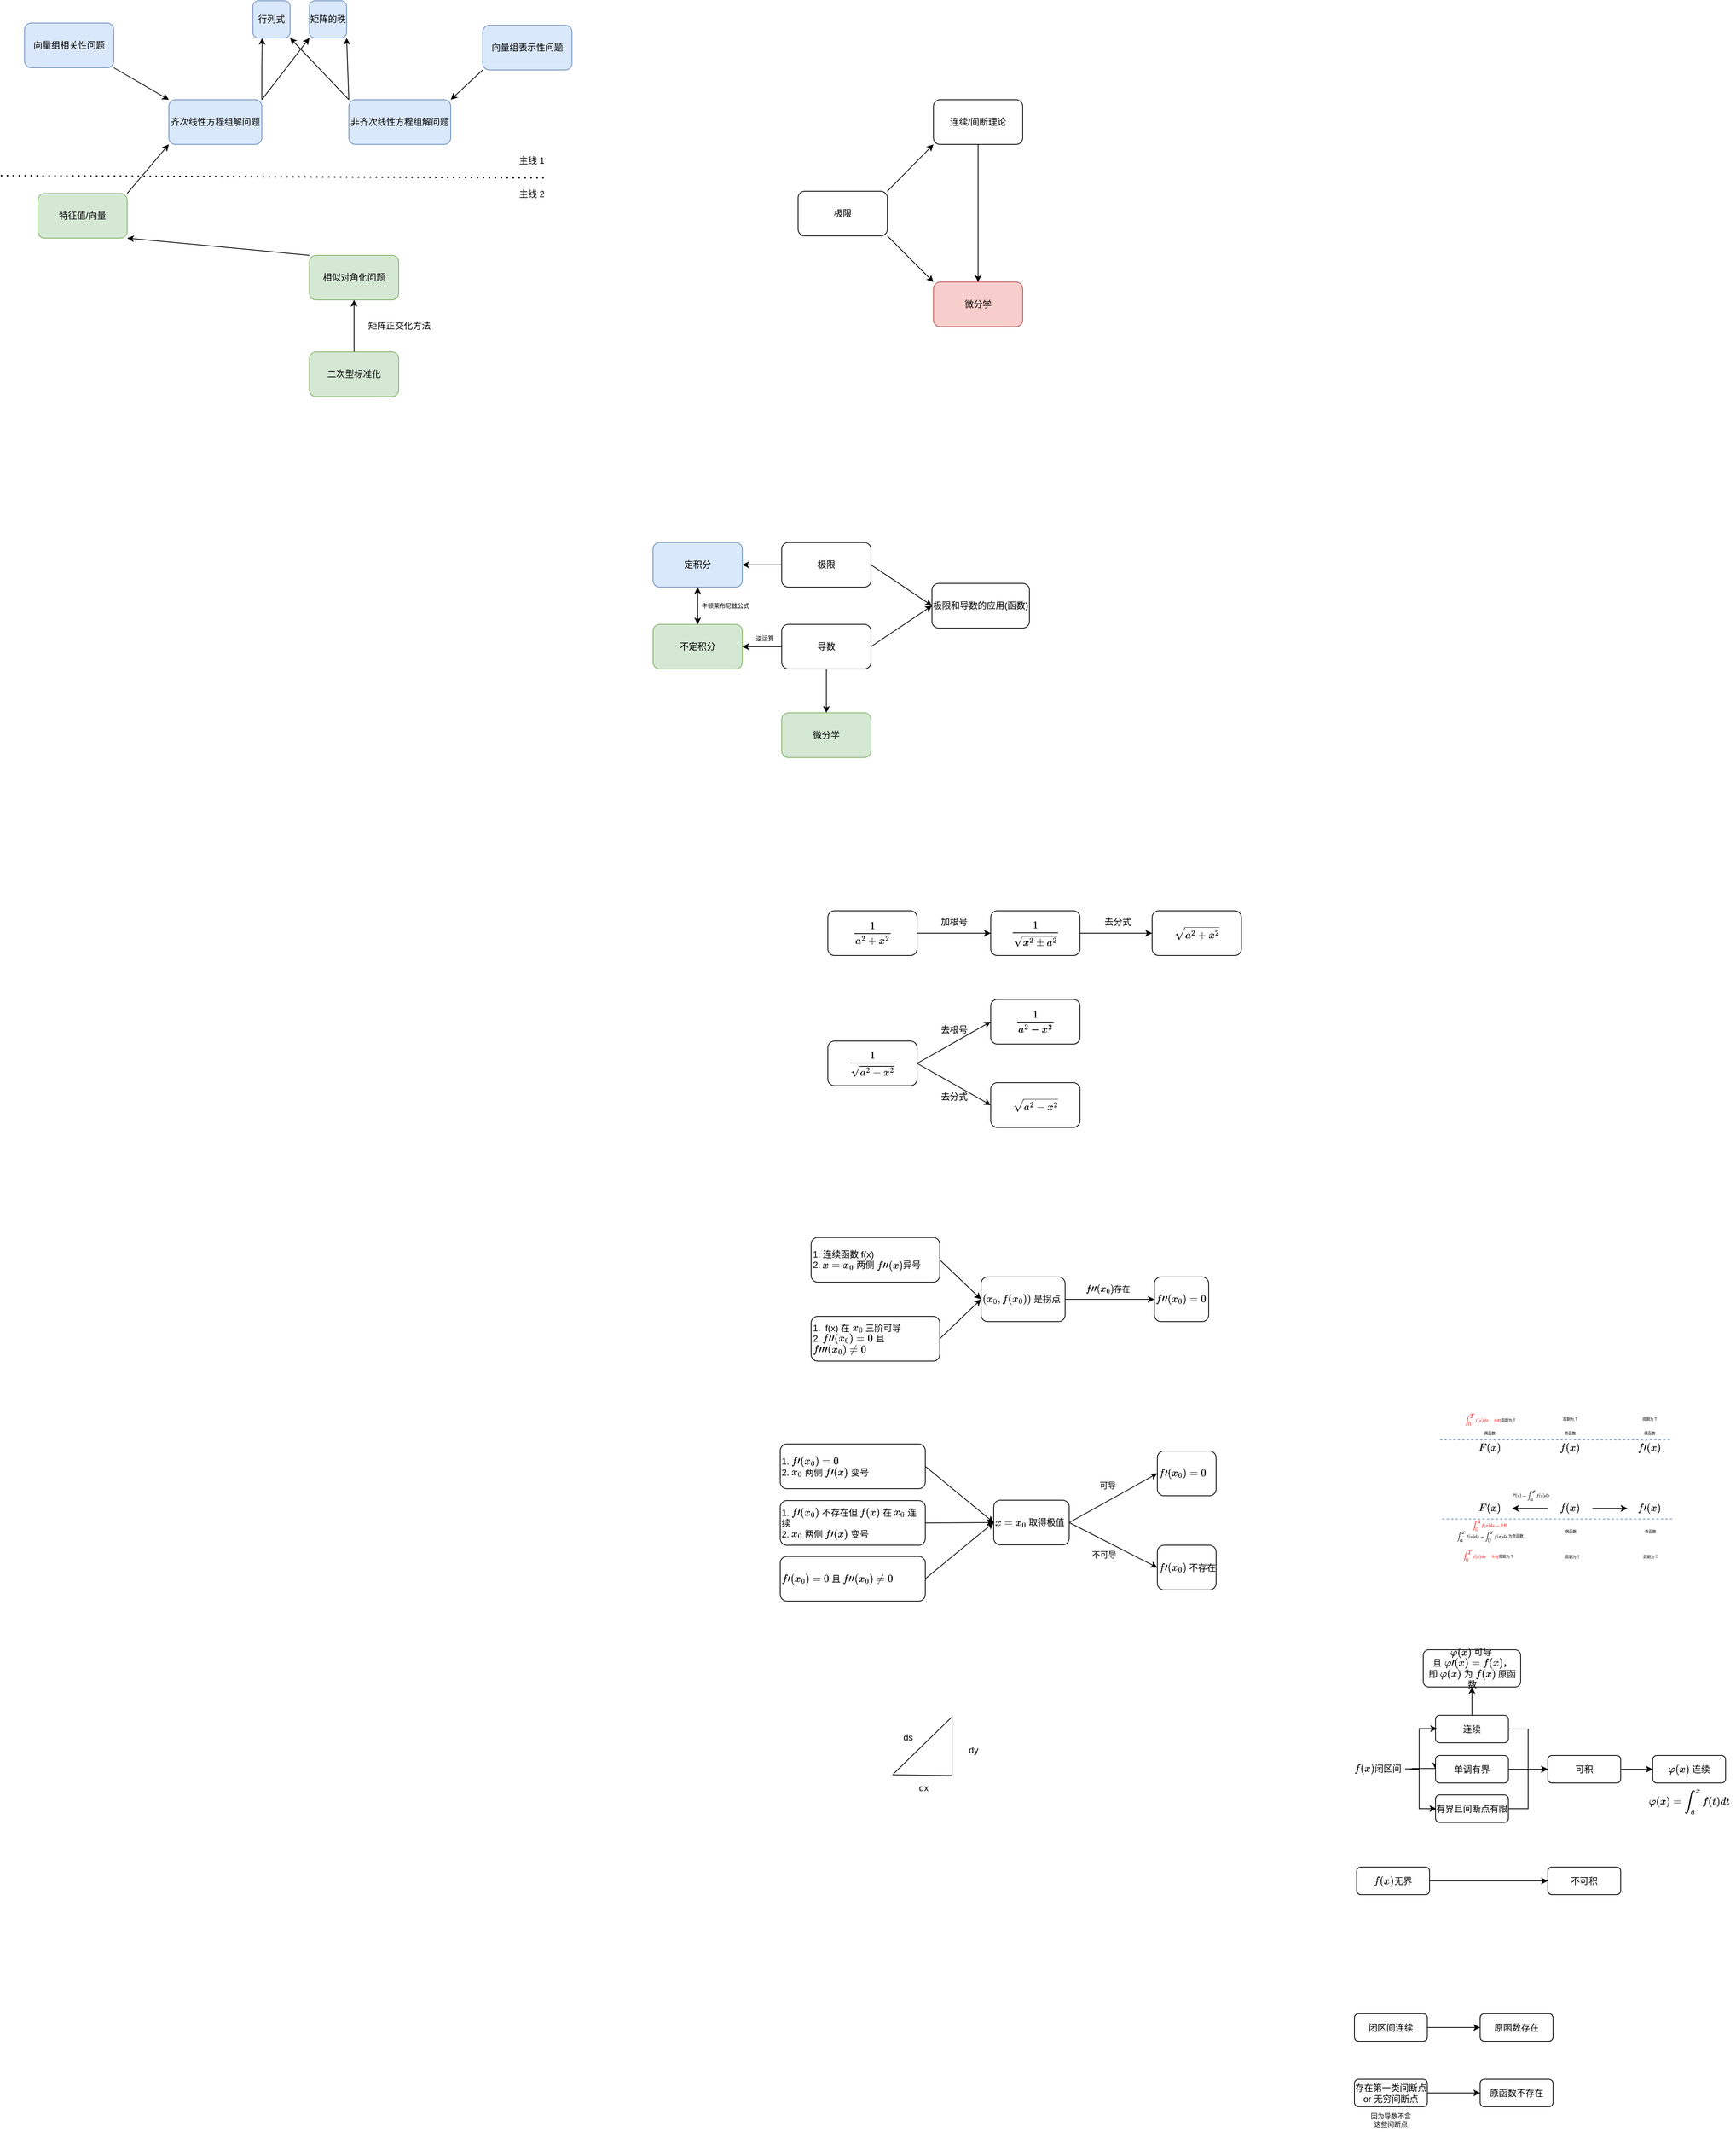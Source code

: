 <mxfile version="24.7.12">
  <diagram name="第 1 页" id="CHzktJIyDTGoVnoxUjND">
    <mxGraphModel dx="742" dy="900" grid="0" gridSize="10" guides="1" tooltips="1" connect="1" arrows="1" fold="1" page="0" pageScale="1" pageWidth="827" pageHeight="1169" math="1" shadow="0">
      <root>
        <mxCell id="0" />
        <mxCell id="1" parent="0" />
        <mxCell id="wkB41oXYIjNeS8UKcueU-6" style="edgeStyle=orthogonalEdgeStyle;rounded=0;orthogonalLoop=1;jettySize=auto;html=1;exitX=1;exitY=0;exitDx=0;exitDy=0;entryX=0.25;entryY=1;entryDx=0;entryDy=0;" parent="1" source="Dt9UJWmZm42FvVJHh4BI-1" target="wkB41oXYIjNeS8UKcueU-4" edge="1">
          <mxGeometry relative="1" as="geometry" />
        </mxCell>
        <mxCell id="wkB41oXYIjNeS8UKcueU-7" style="rounded=0;orthogonalLoop=1;jettySize=auto;html=1;exitX=1;exitY=0;exitDx=0;exitDy=0;entryX=0;entryY=1;entryDx=0;entryDy=0;" parent="1" source="Dt9UJWmZm42FvVJHh4BI-1" target="wkB41oXYIjNeS8UKcueU-5" edge="1">
          <mxGeometry relative="1" as="geometry">
            <mxPoint x="420" y="50" as="targetPoint" />
          </mxGeometry>
        </mxCell>
        <mxCell id="Dt9UJWmZm42FvVJHh4BI-1" value="齐次线性方程组解问题" style="rounded=1;whiteSpace=wrap;html=1;fillColor=#dae8fc;strokeColor=#6c8ebf;" parent="1" vertex="1">
          <mxGeometry x="255" y="104" width="125" height="60" as="geometry" />
        </mxCell>
        <mxCell id="Dt9UJWmZm42FvVJHh4BI-2" value="" style="endArrow=none;dashed=1;html=1;dashPattern=1 3;strokeWidth=2;rounded=0;" parent="1" edge="1">
          <mxGeometry width="50" height="50" relative="1" as="geometry">
            <mxPoint x="29" y="206" as="sourcePoint" />
            <mxPoint x="762" y="209" as="targetPoint" />
          </mxGeometry>
        </mxCell>
        <mxCell id="Dt9UJWmZm42FvVJHh4BI-3" value="主线 1" style="text;html=1;align=center;verticalAlign=middle;whiteSpace=wrap;rounded=0;" parent="1" vertex="1">
          <mxGeometry x="713" y="171" width="60" height="30" as="geometry" />
        </mxCell>
        <mxCell id="Dt9UJWmZm42FvVJHh4BI-4" value="主线 2" style="text;html=1;align=center;verticalAlign=middle;whiteSpace=wrap;rounded=0;" parent="1" vertex="1">
          <mxGeometry x="713" y="216" width="60" height="30" as="geometry" />
        </mxCell>
        <mxCell id="Dt9UJWmZm42FvVJHh4BI-10" style="rounded=0;orthogonalLoop=1;jettySize=auto;html=1;exitX=1;exitY=0;exitDx=0;exitDy=0;entryX=0;entryY=1;entryDx=0;entryDy=0;" parent="1" source="Dt9UJWmZm42FvVJHh4BI-5" target="Dt9UJWmZm42FvVJHh4BI-1" edge="1">
          <mxGeometry relative="1" as="geometry" />
        </mxCell>
        <mxCell id="Dt9UJWmZm42FvVJHh4BI-5" value="特征值/向量" style="rounded=1;whiteSpace=wrap;html=1;fillColor=#d5e8d4;strokeColor=#82b366;" parent="1" vertex="1">
          <mxGeometry x="79" y="230" width="120" height="60" as="geometry" />
        </mxCell>
        <mxCell id="Dt9UJWmZm42FvVJHh4BI-9" style="rounded=0;orthogonalLoop=1;jettySize=auto;html=1;exitX=0;exitY=0;exitDx=0;exitDy=0;entryX=1;entryY=1;entryDx=0;entryDy=0;" parent="1" source="Dt9UJWmZm42FvVJHh4BI-6" target="Dt9UJWmZm42FvVJHh4BI-5" edge="1">
          <mxGeometry relative="1" as="geometry" />
        </mxCell>
        <mxCell id="Dt9UJWmZm42FvVJHh4BI-6" value="相似对角化问题" style="rounded=1;whiteSpace=wrap;html=1;fillColor=#d5e8d4;strokeColor=#82b366;" parent="1" vertex="1">
          <mxGeometry x="444" y="313" width="120" height="60" as="geometry" />
        </mxCell>
        <mxCell id="Dt9UJWmZm42FvVJHh4BI-8" style="edgeStyle=orthogonalEdgeStyle;rounded=0;orthogonalLoop=1;jettySize=auto;html=1;exitX=0.5;exitY=0;exitDx=0;exitDy=0;entryX=0.5;entryY=1;entryDx=0;entryDy=0;" parent="1" source="Dt9UJWmZm42FvVJHh4BI-7" target="Dt9UJWmZm42FvVJHh4BI-6" edge="1">
          <mxGeometry relative="1" as="geometry" />
        </mxCell>
        <mxCell id="Dt9UJWmZm42FvVJHh4BI-7" value="二次型标准化" style="rounded=1;whiteSpace=wrap;html=1;fillColor=#d5e8d4;strokeColor=#82b366;" parent="1" vertex="1">
          <mxGeometry x="444" y="443" width="120" height="60" as="geometry" />
        </mxCell>
        <mxCell id="Dt9UJWmZm42FvVJHh4BI-11" value="矩阵正交化方法" style="text;html=1;align=center;verticalAlign=middle;whiteSpace=wrap;rounded=0;" parent="1" vertex="1">
          <mxGeometry x="515" y="393" width="100" height="30" as="geometry" />
        </mxCell>
        <mxCell id="Dt9UJWmZm42FvVJHh4BI-13" style="rounded=0;orthogonalLoop=1;jettySize=auto;html=1;exitX=1;exitY=1;exitDx=0;exitDy=0;entryX=0;entryY=0;entryDx=0;entryDy=0;" parent="1" source="Dt9UJWmZm42FvVJHh4BI-12" target="Dt9UJWmZm42FvVJHh4BI-1" edge="1">
          <mxGeometry relative="1" as="geometry" />
        </mxCell>
        <mxCell id="Dt9UJWmZm42FvVJHh4BI-12" value="向量组相关性问题" style="rounded=1;whiteSpace=wrap;html=1;fillColor=#dae8fc;strokeColor=#6c8ebf;" parent="1" vertex="1">
          <mxGeometry x="61" y="1" width="120" height="60" as="geometry" />
        </mxCell>
        <mxCell id="wkB41oXYIjNeS8UKcueU-8" style="rounded=0;orthogonalLoop=1;jettySize=auto;html=1;exitX=0;exitY=0;exitDx=0;exitDy=0;entryX=1;entryY=1;entryDx=0;entryDy=0;" parent="1" source="wkB41oXYIjNeS8UKcueU-1" target="wkB41oXYIjNeS8UKcueU-4" edge="1">
          <mxGeometry relative="1" as="geometry" />
        </mxCell>
        <mxCell id="wkB41oXYIjNeS8UKcueU-9" style="rounded=0;orthogonalLoop=1;jettySize=auto;html=1;exitX=0;exitY=0;exitDx=0;exitDy=0;entryX=1;entryY=1;entryDx=0;entryDy=0;" parent="1" source="wkB41oXYIjNeS8UKcueU-1" target="wkB41oXYIjNeS8UKcueU-5" edge="1">
          <mxGeometry relative="1" as="geometry" />
        </mxCell>
        <mxCell id="wkB41oXYIjNeS8UKcueU-1" value="非齐次线性方程组解问题" style="rounded=1;whiteSpace=wrap;html=1;fillColor=#dae8fc;strokeColor=#6c8ebf;" parent="1" vertex="1">
          <mxGeometry x="497" y="104" width="137" height="60" as="geometry" />
        </mxCell>
        <mxCell id="wkB41oXYIjNeS8UKcueU-3" style="rounded=0;orthogonalLoop=1;jettySize=auto;html=1;exitX=0;exitY=1;exitDx=0;exitDy=0;entryX=1;entryY=0;entryDx=0;entryDy=0;" parent="1" source="wkB41oXYIjNeS8UKcueU-2" target="wkB41oXYIjNeS8UKcueU-1" edge="1">
          <mxGeometry relative="1" as="geometry" />
        </mxCell>
        <mxCell id="wkB41oXYIjNeS8UKcueU-2" value="向量组表示性问题" style="rounded=1;whiteSpace=wrap;html=1;fillColor=#dae8fc;strokeColor=#6c8ebf;" parent="1" vertex="1">
          <mxGeometry x="677" y="4" width="120" height="60" as="geometry" />
        </mxCell>
        <mxCell id="wkB41oXYIjNeS8UKcueU-4" value="行列式" style="rounded=1;whiteSpace=wrap;html=1;fillColor=#dae8fc;strokeColor=#6c8ebf;" parent="1" vertex="1">
          <mxGeometry x="368" y="-29" width="50" height="50" as="geometry" />
        </mxCell>
        <mxCell id="wkB41oXYIjNeS8UKcueU-5" value="矩阵的秩" style="rounded=1;whiteSpace=wrap;html=1;fillColor=#dae8fc;strokeColor=#6c8ebf;" parent="1" vertex="1">
          <mxGeometry x="444" y="-29" width="50" height="50" as="geometry" />
        </mxCell>
        <mxCell id="yyDhrhu_qTqSAwpFkJiz-4" style="rounded=0;orthogonalLoop=1;jettySize=auto;html=1;exitX=1;exitY=0;exitDx=0;exitDy=0;entryX=0;entryY=1;entryDx=0;entryDy=0;" parent="1" source="yyDhrhu_qTqSAwpFkJiz-1" target="yyDhrhu_qTqSAwpFkJiz-2" edge="1">
          <mxGeometry relative="1" as="geometry" />
        </mxCell>
        <mxCell id="yyDhrhu_qTqSAwpFkJiz-5" style="rounded=0;orthogonalLoop=1;jettySize=auto;html=1;exitX=1;exitY=1;exitDx=0;exitDy=0;entryX=0;entryY=0;entryDx=0;entryDy=0;" parent="1" source="yyDhrhu_qTqSAwpFkJiz-1" target="yyDhrhu_qTqSAwpFkJiz-3" edge="1">
          <mxGeometry relative="1" as="geometry" />
        </mxCell>
        <mxCell id="yyDhrhu_qTqSAwpFkJiz-1" value="极限" style="rounded=1;whiteSpace=wrap;html=1;" parent="1" vertex="1">
          <mxGeometry x="1101" y="227" width="120" height="60" as="geometry" />
        </mxCell>
        <mxCell id="yyDhrhu_qTqSAwpFkJiz-6" style="edgeStyle=orthogonalEdgeStyle;rounded=0;orthogonalLoop=1;jettySize=auto;html=1;exitX=0.5;exitY=1;exitDx=0;exitDy=0;entryX=0.5;entryY=0;entryDx=0;entryDy=0;" parent="1" source="yyDhrhu_qTqSAwpFkJiz-2" target="yyDhrhu_qTqSAwpFkJiz-3" edge="1">
          <mxGeometry relative="1" as="geometry" />
        </mxCell>
        <mxCell id="yyDhrhu_qTqSAwpFkJiz-2" value="连续/间断理论" style="rounded=1;whiteSpace=wrap;html=1;" parent="1" vertex="1">
          <mxGeometry x="1283" y="104" width="120" height="60" as="geometry" />
        </mxCell>
        <mxCell id="yyDhrhu_qTqSAwpFkJiz-3" value="微分学" style="rounded=1;whiteSpace=wrap;html=1;fillColor=#f8cecc;strokeColor=#b85450;" parent="1" vertex="1">
          <mxGeometry x="1283" y="349" width="120" height="60" as="geometry" />
        </mxCell>
        <mxCell id="xlUvwnvkRTRsD-h7V-_5-8" style="rounded=0;orthogonalLoop=1;jettySize=auto;html=1;exitX=1;exitY=0.5;exitDx=0;exitDy=0;entryX=0;entryY=0.5;entryDx=0;entryDy=0;" parent="1" source="xlUvwnvkRTRsD-h7V-_5-3" target="xlUvwnvkRTRsD-h7V-_5-7" edge="1">
          <mxGeometry relative="1" as="geometry" />
        </mxCell>
        <mxCell id="sce7YkdKLPvN8lhfS_ev-2" style="edgeStyle=orthogonalEdgeStyle;rounded=0;orthogonalLoop=1;jettySize=auto;html=1;exitX=0;exitY=0.5;exitDx=0;exitDy=0;entryX=1;entryY=0.5;entryDx=0;entryDy=0;" parent="1" source="xlUvwnvkRTRsD-h7V-_5-3" target="sce7YkdKLPvN8lhfS_ev-1" edge="1">
          <mxGeometry relative="1" as="geometry" />
        </mxCell>
        <mxCell id="xlUvwnvkRTRsD-h7V-_5-3" value="极限" style="rounded=1;whiteSpace=wrap;html=1;" parent="1" vertex="1">
          <mxGeometry x="1079" y="699" width="120" height="60" as="geometry" />
        </mxCell>
        <mxCell id="xlUvwnvkRTRsD-h7V-_5-10" style="rounded=0;orthogonalLoop=1;jettySize=auto;html=1;exitX=1;exitY=0.5;exitDx=0;exitDy=0;entryX=0;entryY=0.5;entryDx=0;entryDy=0;" parent="1" source="xlUvwnvkRTRsD-h7V-_5-5" target="xlUvwnvkRTRsD-h7V-_5-7" edge="1">
          <mxGeometry relative="1" as="geometry" />
        </mxCell>
        <mxCell id="xlUvwnvkRTRsD-h7V-_5-11" style="edgeStyle=orthogonalEdgeStyle;rounded=0;orthogonalLoop=1;jettySize=auto;html=1;entryX=0.5;entryY=0;entryDx=0;entryDy=0;" parent="1" source="xlUvwnvkRTRsD-h7V-_5-5" target="xlUvwnvkRTRsD-h7V-_5-6" edge="1">
          <mxGeometry relative="1" as="geometry" />
        </mxCell>
        <mxCell id="X_sBb1rWjTkQ-e0TcF47-29" style="edgeStyle=orthogonalEdgeStyle;rounded=0;orthogonalLoop=1;jettySize=auto;html=1;exitX=0;exitY=0.5;exitDx=0;exitDy=0;entryX=1;entryY=0.5;entryDx=0;entryDy=0;" edge="1" parent="1" source="xlUvwnvkRTRsD-h7V-_5-5" target="X_sBb1rWjTkQ-e0TcF47-28">
          <mxGeometry relative="1" as="geometry" />
        </mxCell>
        <mxCell id="X_sBb1rWjTkQ-e0TcF47-30" value="逆运算" style="edgeLabel;html=1;align=center;verticalAlign=middle;resizable=0;points=[];fontSize=8;" vertex="1" connectable="0" parent="X_sBb1rWjTkQ-e0TcF47-29">
          <mxGeometry x="-0.033" y="-1" relative="1" as="geometry">
            <mxPoint x="2" y="-10" as="offset" />
          </mxGeometry>
        </mxCell>
        <mxCell id="xlUvwnvkRTRsD-h7V-_5-5" value="导数" style="rounded=1;whiteSpace=wrap;html=1;" parent="1" vertex="1">
          <mxGeometry x="1079" y="809" width="120" height="60" as="geometry" />
        </mxCell>
        <mxCell id="xlUvwnvkRTRsD-h7V-_5-6" value="微分学" style="rounded=1;whiteSpace=wrap;html=1;fillColor=#d5e8d4;strokeColor=#82b366;" parent="1" vertex="1">
          <mxGeometry x="1079" y="928" width="120" height="60" as="geometry" />
        </mxCell>
        <mxCell id="xlUvwnvkRTRsD-h7V-_5-7" value="极限和导数的应用(函数)" style="rounded=1;whiteSpace=wrap;html=1;" parent="1" vertex="1">
          <mxGeometry x="1281" y="754" width="131" height="60" as="geometry" />
        </mxCell>
        <mxCell id="R6-rjGv1t7MDO_ssnw42-3" style="edgeStyle=orthogonalEdgeStyle;rounded=0;orthogonalLoop=1;jettySize=auto;html=1;exitX=1;exitY=0.5;exitDx=0;exitDy=0;entryX=0;entryY=0.5;entryDx=0;entryDy=0;" parent="1" source="R6-rjGv1t7MDO_ssnw42-1" target="R6-rjGv1t7MDO_ssnw42-2" edge="1">
          <mxGeometry relative="1" as="geometry" />
        </mxCell>
        <mxCell id="R6-rjGv1t7MDO_ssnw42-1" value="`\frac{1}{a^2+x^2}`" style="rounded=1;whiteSpace=wrap;html=1;" parent="1" vertex="1">
          <mxGeometry x="1141" y="1194" width="120" height="60" as="geometry" />
        </mxCell>
        <mxCell id="R6-rjGv1t7MDO_ssnw42-14" style="edgeStyle=orthogonalEdgeStyle;rounded=0;orthogonalLoop=1;jettySize=auto;html=1;exitX=1;exitY=0.5;exitDx=0;exitDy=0;" parent="1" source="R6-rjGv1t7MDO_ssnw42-2" target="R6-rjGv1t7MDO_ssnw42-13" edge="1">
          <mxGeometry relative="1" as="geometry" />
        </mxCell>
        <mxCell id="R6-rjGv1t7MDO_ssnw42-2" value="`\frac{1}{\sqrt{x^2 \pm a^2}}`" style="rounded=1;whiteSpace=wrap;html=1;" parent="1" vertex="1">
          <mxGeometry x="1360" y="1194" width="120" height="60" as="geometry" />
        </mxCell>
        <mxCell id="R6-rjGv1t7MDO_ssnw42-5" value="加根号" style="text;html=1;align=center;verticalAlign=middle;whiteSpace=wrap;rounded=0;" parent="1" vertex="1">
          <mxGeometry x="1281" y="1194" width="60" height="30" as="geometry" />
        </mxCell>
        <mxCell id="R6-rjGv1t7MDO_ssnw42-6" style="rounded=0;orthogonalLoop=1;jettySize=auto;html=1;exitX=1;exitY=0.5;exitDx=0;exitDy=0;entryX=0;entryY=0.5;entryDx=0;entryDy=0;" parent="1" source="R6-rjGv1t7MDO_ssnw42-7" target="R6-rjGv1t7MDO_ssnw42-8" edge="1">
          <mxGeometry relative="1" as="geometry" />
        </mxCell>
        <mxCell id="R6-rjGv1t7MDO_ssnw42-11" style="rounded=0;orthogonalLoop=1;jettySize=auto;html=1;exitX=1;exitY=0.5;exitDx=0;exitDy=0;entryX=0;entryY=0.5;entryDx=0;entryDy=0;" parent="1" source="R6-rjGv1t7MDO_ssnw42-7" target="R6-rjGv1t7MDO_ssnw42-10" edge="1">
          <mxGeometry relative="1" as="geometry" />
        </mxCell>
        <mxCell id="R6-rjGv1t7MDO_ssnw42-7" value="`\frac{1}{\sqrt{a^2 -x^2}}`" style="rounded=1;whiteSpace=wrap;html=1;" parent="1" vertex="1">
          <mxGeometry x="1141" y="1369" width="120" height="60" as="geometry" />
        </mxCell>
        <mxCell id="R6-rjGv1t7MDO_ssnw42-8" value="`\frac{1}{a^2 - x^2}`" style="rounded=1;whiteSpace=wrap;html=1;" parent="1" vertex="1">
          <mxGeometry x="1360" y="1313" width="120" height="60" as="geometry" />
        </mxCell>
        <mxCell id="R6-rjGv1t7MDO_ssnw42-9" value="去根号" style="text;html=1;align=center;verticalAlign=middle;whiteSpace=wrap;rounded=0;" parent="1" vertex="1">
          <mxGeometry x="1281" y="1339" width="60" height="30" as="geometry" />
        </mxCell>
        <mxCell id="R6-rjGv1t7MDO_ssnw42-10" value="`\sqrt{a^2 - x^2}`" style="rounded=1;whiteSpace=wrap;html=1;" parent="1" vertex="1">
          <mxGeometry x="1360" y="1425" width="120" height="60" as="geometry" />
        </mxCell>
        <mxCell id="R6-rjGv1t7MDO_ssnw42-12" value="去分式" style="text;html=1;align=center;verticalAlign=middle;whiteSpace=wrap;rounded=0;" parent="1" vertex="1">
          <mxGeometry x="1281" y="1429" width="60" height="30" as="geometry" />
        </mxCell>
        <mxCell id="R6-rjGv1t7MDO_ssnw42-13" value="`\sqrt{a^2 + x^2}`" style="rounded=1;whiteSpace=wrap;html=1;" parent="1" vertex="1">
          <mxGeometry x="1577" y="1194" width="120" height="60" as="geometry" />
        </mxCell>
        <mxCell id="R6-rjGv1t7MDO_ssnw42-15" value="去分式" style="text;html=1;align=center;verticalAlign=middle;whiteSpace=wrap;rounded=0;" parent="1" vertex="1">
          <mxGeometry x="1501" y="1194" width="60" height="30" as="geometry" />
        </mxCell>
        <mxCell id="Ff7g93SpQ4RB5F1ldNwT-5" style="rounded=0;orthogonalLoop=1;jettySize=auto;html=1;exitX=1;exitY=0.5;exitDx=0;exitDy=0;entryX=0;entryY=0.5;entryDx=0;entryDy=0;" parent="1" source="Ff7g93SpQ4RB5F1ldNwT-1" target="Ff7g93SpQ4RB5F1ldNwT-3" edge="1">
          <mxGeometry relative="1" as="geometry" />
        </mxCell>
        <mxCell id="Ff7g93SpQ4RB5F1ldNwT-1" value="1. 连续函数 f(x)&lt;div&gt;2. `x = x_0` 两侧 `f&#39;&#39;(x) `异号&lt;/div&gt;" style="rounded=1;whiteSpace=wrap;html=1;align=left;" parent="1" vertex="1">
          <mxGeometry x="1118.5" y="1633" width="173" height="60" as="geometry" />
        </mxCell>
        <mxCell id="Ff7g93SpQ4RB5F1ldNwT-6" style="rounded=0;orthogonalLoop=1;jettySize=auto;html=1;exitX=1;exitY=0.5;exitDx=0;exitDy=0;entryX=0;entryY=0.5;entryDx=0;entryDy=0;" parent="1" source="Ff7g93SpQ4RB5F1ldNwT-2" target="Ff7g93SpQ4RB5F1ldNwT-3" edge="1">
          <mxGeometry relative="1" as="geometry" />
        </mxCell>
        <mxCell id="Ff7g93SpQ4RB5F1ldNwT-2" value="1.&amp;nbsp; f(x) 在 `x_0` 三阶可导&lt;div&gt;2. `f&#39;&#39;(x_0)=0` 且 `f&#39;&#39;&#39;(x_0) \ne 0`&lt;/div&gt;" style="rounded=1;whiteSpace=wrap;html=1;align=left;" parent="1" vertex="1">
          <mxGeometry x="1118.5" y="1739" width="173" height="60" as="geometry" />
        </mxCell>
        <mxCell id="Ff7g93SpQ4RB5F1ldNwT-7" style="edgeStyle=orthogonalEdgeStyle;rounded=0;orthogonalLoop=1;jettySize=auto;html=1;exitX=1;exitY=0.5;exitDx=0;exitDy=0;entryX=0;entryY=0.5;entryDx=0;entryDy=0;" parent="1" source="Ff7g93SpQ4RB5F1ldNwT-3" target="Ff7g93SpQ4RB5F1ldNwT-4" edge="1">
          <mxGeometry relative="1" as="geometry" />
        </mxCell>
        <mxCell id="Ff7g93SpQ4RB5F1ldNwT-8" value="`f&#39;&#39;(x_0)`存在" style="edgeLabel;html=1;align=center;verticalAlign=middle;resizable=0;points=[];" parent="Ff7g93SpQ4RB5F1ldNwT-7" vertex="1" connectable="0">
          <mxGeometry x="-0.15" relative="1" as="geometry">
            <mxPoint x="6" y="-14" as="offset" />
          </mxGeometry>
        </mxCell>
        <mxCell id="Ff7g93SpQ4RB5F1ldNwT-3" value="`(x_0, f(x_0))` 是拐点" style="rounded=1;whiteSpace=wrap;html=1;align=left;" parent="1" vertex="1">
          <mxGeometry x="1347" y="1686" width="113" height="60" as="geometry" />
        </mxCell>
        <mxCell id="Ff7g93SpQ4RB5F1ldNwT-4" value="`f&#39;&#39;(x_0) = 0`" style="rounded=1;whiteSpace=wrap;html=1;align=left;" parent="1" vertex="1">
          <mxGeometry x="1580" y="1686" width="73" height="60" as="geometry" />
        </mxCell>
        <mxCell id="Ff7g93SpQ4RB5F1ldNwT-10" style="rounded=0;orthogonalLoop=1;jettySize=auto;html=1;exitX=1;exitY=0.5;exitDx=0;exitDy=0;entryX=0;entryY=0.5;entryDx=0;entryDy=0;" parent="1" source="Ff7g93SpQ4RB5F1ldNwT-11" target="Ff7g93SpQ4RB5F1ldNwT-16" edge="1">
          <mxGeometry relative="1" as="geometry">
            <mxPoint x="1307.5" y="2017" as="targetPoint" />
          </mxGeometry>
        </mxCell>
        <mxCell id="Ff7g93SpQ4RB5F1ldNwT-11" value="`f&#39;(x_0) = 0` 且 `f&#39;&#39;(x_0) \ne 0`" style="rounded=1;whiteSpace=wrap;html=1;align=left;" parent="1" vertex="1">
          <mxGeometry x="1077" y="2061.5" width="195" height="60" as="geometry" />
        </mxCell>
        <mxCell id="Ff7g93SpQ4RB5F1ldNwT-14" style="rounded=0;orthogonalLoop=1;jettySize=auto;html=1;exitX=1;exitY=0.5;exitDx=0;exitDy=0;entryX=0;entryY=0.5;entryDx=0;entryDy=0;" parent="1" source="Ff7g93SpQ4RB5F1ldNwT-16" target="Ff7g93SpQ4RB5F1ldNwT-17" edge="1">
          <mxGeometry relative="1" as="geometry" />
        </mxCell>
        <mxCell id="Ff7g93SpQ4RB5F1ldNwT-15" value="可导" style="edgeLabel;html=1;align=center;verticalAlign=middle;resizable=0;points=[];" parent="Ff7g93SpQ4RB5F1ldNwT-14" vertex="1" connectable="0">
          <mxGeometry x="-0.15" relative="1" as="geometry">
            <mxPoint x="1" y="-22" as="offset" />
          </mxGeometry>
        </mxCell>
        <mxCell id="fOf-ybcdErMIuB5cWC3u-6" style="rounded=0;orthogonalLoop=1;jettySize=auto;html=1;exitX=1;exitY=0.5;exitDx=0;exitDy=0;entryX=0;entryY=0.5;entryDx=0;entryDy=0;" parent="1" source="Ff7g93SpQ4RB5F1ldNwT-16" target="fOf-ybcdErMIuB5cWC3u-5" edge="1">
          <mxGeometry relative="1" as="geometry" />
        </mxCell>
        <mxCell id="Ff7g93SpQ4RB5F1ldNwT-16" value="`x = x_0` 取得极值" style="rounded=1;whiteSpace=wrap;html=1;align=left;" parent="1" vertex="1">
          <mxGeometry x="1364" y="1986" width="101.5" height="60" as="geometry" />
        </mxCell>
        <mxCell id="Ff7g93SpQ4RB5F1ldNwT-17" value="`f&#39;(x_0) = 0`" style="rounded=1;whiteSpace=wrap;html=1;align=left;" parent="1" vertex="1">
          <mxGeometry x="1584" y="1920" width="79" height="60" as="geometry" />
        </mxCell>
        <mxCell id="fOf-ybcdErMIuB5cWC3u-4" style="rounded=0;orthogonalLoop=1;jettySize=auto;html=1;exitX=1;exitY=0.5;exitDx=0;exitDy=0;entryX=0;entryY=0.5;entryDx=0;entryDy=0;" parent="1" source="fOf-ybcdErMIuB5cWC3u-1" target="Ff7g93SpQ4RB5F1ldNwT-16" edge="1">
          <mxGeometry relative="1" as="geometry" />
        </mxCell>
        <mxCell id="fOf-ybcdErMIuB5cWC3u-1" value="1. `f&#39;(x_0) = 0`&lt;div&gt;2. `x_0` 两侧 `f&#39;(x)` 变号&lt;/div&gt;" style="rounded=1;whiteSpace=wrap;html=1;align=left;" parent="1" vertex="1">
          <mxGeometry x="1077" y="1910.5" width="195" height="60" as="geometry" />
        </mxCell>
        <mxCell id="fOf-ybcdErMIuB5cWC3u-3" style="rounded=0;orthogonalLoop=1;jettySize=auto;html=1;exitX=1;exitY=0.5;exitDx=0;exitDy=0;entryX=0;entryY=0.5;entryDx=0;entryDy=0;" parent="1" source="fOf-ybcdErMIuB5cWC3u-2" target="Ff7g93SpQ4RB5F1ldNwT-16" edge="1">
          <mxGeometry relative="1" as="geometry" />
        </mxCell>
        <mxCell id="fOf-ybcdErMIuB5cWC3u-2" value="1. `f&#39;(x_0)` 不存在但 `f(x)` 在 `x_0` 连续&lt;div&gt;2. `x_0` 两侧 `f&#39;(x)` 变号&lt;/div&gt;" style="rounded=1;whiteSpace=wrap;html=1;align=left;" parent="1" vertex="1">
          <mxGeometry x="1077" y="1986.5" width="195" height="60" as="geometry" />
        </mxCell>
        <mxCell id="fOf-ybcdErMIuB5cWC3u-5" value="`f&#39;(x_0)` 不存在" style="rounded=1;whiteSpace=wrap;html=1;align=left;" parent="1" vertex="1">
          <mxGeometry x="1584" y="2046.5" width="79" height="60" as="geometry" />
        </mxCell>
        <mxCell id="fOf-ybcdErMIuB5cWC3u-7" value="不可导" style="edgeLabel;html=1;align=center;verticalAlign=middle;resizable=0;points=[];" parent="1" vertex="1" connectable="0">
          <mxGeometry x="1531.001" y="1979.998" as="geometry">
            <mxPoint x="-19" y="79" as="offset" />
          </mxGeometry>
        </mxCell>
        <mxCell id="fOf-ybcdErMIuB5cWC3u-11" value="" style="endArrow=none;html=1;rounded=0;exitX=1;exitY=1;exitDx=0;exitDy=0;" parent="1" edge="1">
          <mxGeometry width="50" height="50" relative="1" as="geometry">
            <mxPoint x="1308" y="2356" as="sourcePoint" />
            <mxPoint x="1228" y="2355" as="targetPoint" />
          </mxGeometry>
        </mxCell>
        <mxCell id="fOf-ybcdErMIuB5cWC3u-12" value="" style="endArrow=none;html=1;rounded=0;entryX=1;entryY=0;entryDx=0;entryDy=0;" parent="1" edge="1">
          <mxGeometry width="50" height="50" relative="1" as="geometry">
            <mxPoint x="1308" y="2356" as="sourcePoint" />
            <mxPoint x="1308" y="2276" as="targetPoint" />
          </mxGeometry>
        </mxCell>
        <mxCell id="fOf-ybcdErMIuB5cWC3u-13" value="" style="endArrow=none;html=1;rounded=0;" parent="1" edge="1">
          <mxGeometry width="50" height="50" relative="1" as="geometry">
            <mxPoint x="1229" y="2354" as="sourcePoint" />
            <mxPoint x="1307" y="2278" as="targetPoint" />
          </mxGeometry>
        </mxCell>
        <mxCell id="fOf-ybcdErMIuB5cWC3u-14" value="dx" style="text;html=1;align=center;verticalAlign=middle;whiteSpace=wrap;rounded=0;" parent="1" vertex="1">
          <mxGeometry x="1240" y="2358" width="60" height="30" as="geometry" />
        </mxCell>
        <mxCell id="fOf-ybcdErMIuB5cWC3u-15" value="dy" style="text;html=1;align=center;verticalAlign=middle;whiteSpace=wrap;rounded=0;" parent="1" vertex="1">
          <mxGeometry x="1307" y="2307" width="60" height="30" as="geometry" />
        </mxCell>
        <mxCell id="fOf-ybcdErMIuB5cWC3u-16" value="ds" style="text;html=1;align=center;verticalAlign=middle;whiteSpace=wrap;rounded=0;" parent="1" vertex="1">
          <mxGeometry x="1219" y="2290" width="60" height="30" as="geometry" />
        </mxCell>
        <mxCell id="sce7YkdKLPvN8lhfS_ev-1" value="定积分" style="rounded=1;whiteSpace=wrap;html=1;fillColor=#dae8fc;strokeColor=#6c8ebf;" parent="1" vertex="1">
          <mxGeometry x="906" y="699" width="120" height="60" as="geometry" />
        </mxCell>
        <mxCell id="X_sBb1rWjTkQ-e0TcF47-2" value="`f(x)`" style="text;html=1;align=center;verticalAlign=middle;whiteSpace=wrap;rounded=0;" vertex="1" parent="1">
          <mxGeometry x="2109" y="1901" width="60" height="30" as="geometry" />
        </mxCell>
        <mxCell id="X_sBb1rWjTkQ-e0TcF47-3" value="`f&#39;(x)`" style="text;html=1;align=center;verticalAlign=middle;whiteSpace=wrap;rounded=0;" vertex="1" parent="1">
          <mxGeometry x="2216" y="1901" width="60" height="30" as="geometry" />
        </mxCell>
        <mxCell id="X_sBb1rWjTkQ-e0TcF47-4" value="`F(x)`" style="text;html=1;align=center;verticalAlign=middle;whiteSpace=wrap;rounded=0;" vertex="1" parent="1">
          <mxGeometry x="2001" y="1901" width="60" height="30" as="geometry" />
        </mxCell>
        <mxCell id="X_sBb1rWjTkQ-e0TcF47-14" style="edgeStyle=orthogonalEdgeStyle;rounded=0;orthogonalLoop=1;jettySize=auto;html=1;exitX=1;exitY=0.5;exitDx=0;exitDy=0;" edge="1" parent="1" source="X_sBb1rWjTkQ-e0TcF47-5" target="X_sBb1rWjTkQ-e0TcF47-6">
          <mxGeometry relative="1" as="geometry" />
        </mxCell>
        <mxCell id="X_sBb1rWjTkQ-e0TcF47-15" style="edgeStyle=orthogonalEdgeStyle;rounded=0;orthogonalLoop=1;jettySize=auto;html=1;exitX=0;exitY=0.5;exitDx=0;exitDy=0;" edge="1" parent="1" source="X_sBb1rWjTkQ-e0TcF47-5" target="X_sBb1rWjTkQ-e0TcF47-7">
          <mxGeometry relative="1" as="geometry" />
        </mxCell>
        <mxCell id="X_sBb1rWjTkQ-e0TcF47-5" value="`f(x)`" style="text;html=1;align=center;verticalAlign=middle;whiteSpace=wrap;rounded=0;" vertex="1" parent="1">
          <mxGeometry x="2109" y="1982" width="60" height="30" as="geometry" />
        </mxCell>
        <mxCell id="X_sBb1rWjTkQ-e0TcF47-6" value="`f&#39;(x)`" style="text;html=1;align=center;verticalAlign=middle;whiteSpace=wrap;rounded=0;" vertex="1" parent="1">
          <mxGeometry x="2216" y="1982" width="60" height="30" as="geometry" />
        </mxCell>
        <mxCell id="X_sBb1rWjTkQ-e0TcF47-7" value="`F(x)`" style="text;html=1;align=center;verticalAlign=middle;whiteSpace=wrap;rounded=0;" vertex="1" parent="1">
          <mxGeometry x="2001" y="1982" width="60" height="30" as="geometry" />
        </mxCell>
        <mxCell id="X_sBb1rWjTkQ-e0TcF47-8" value="奇函数" style="text;html=1;align=center;verticalAlign=middle;whiteSpace=wrap;rounded=0;fontSize=5;" vertex="1" parent="1">
          <mxGeometry x="2109" y="1880" width="60" height="30" as="geometry" />
        </mxCell>
        <mxCell id="X_sBb1rWjTkQ-e0TcF47-9" value="偶函数" style="text;html=1;align=center;verticalAlign=middle;whiteSpace=wrap;rounded=0;fontSize=5;" vertex="1" parent="1">
          <mxGeometry x="2216" y="1880" width="60" height="30" as="geometry" />
        </mxCell>
        <mxCell id="X_sBb1rWjTkQ-e0TcF47-10" value="偶函数" style="text;html=1;align=center;verticalAlign=middle;whiteSpace=wrap;rounded=0;fontSize=5;" vertex="1" parent="1">
          <mxGeometry x="2001" y="1880" width="60" height="30" as="geometry" />
        </mxCell>
        <mxCell id="X_sBb1rWjTkQ-e0TcF47-11" value="偶函数" style="text;html=1;align=center;verticalAlign=middle;whiteSpace=wrap;rounded=0;fontSize=5;" vertex="1" parent="1">
          <mxGeometry x="2109.5" y="2012" width="60" height="30" as="geometry" />
        </mxCell>
        <mxCell id="X_sBb1rWjTkQ-e0TcF47-12" value="奇函数" style="text;html=1;align=center;verticalAlign=middle;whiteSpace=wrap;rounded=0;fontSize=5;" vertex="1" parent="1">
          <mxGeometry x="2216.5" y="2012" width="60" height="30" as="geometry" />
        </mxCell>
        <mxCell id="X_sBb1rWjTkQ-e0TcF47-13" value="&lt;font color=&quot;#ff0000&quot; style=&quot;font-size: 5px;&quot;&gt;&lt;span style=&quot;background-color: initial; font-size: 5px;&quot;&gt;`\int_{0}^{a} f(x)dx = 0`&lt;/span&gt;&amp;nbsp;时&lt;/font&gt;&lt;div style=&quot;font-size: 5px;&quot;&gt;&lt;span style=&quot;background-color: initial; font-size: 5px;&quot;&gt;`\int_{a}^{x} f(x) dx = \int_{0}^{x} f(x) dx` 为奇函数&lt;/span&gt;&lt;/div&gt;" style="text;html=1;align=center;verticalAlign=middle;whiteSpace=wrap;rounded=0;fontSize=5;" vertex="1" parent="1">
          <mxGeometry x="1960.75" y="2012" width="140.5" height="30" as="geometry" />
        </mxCell>
        <mxCell id="X_sBb1rWjTkQ-e0TcF47-16" value="` F(x) = \int_{a}^{x} f(x) dx`" style="text;html=1;align=center;verticalAlign=middle;whiteSpace=wrap;rounded=0;fontSize=5;" vertex="1" parent="1">
          <mxGeometry x="2056" y="1965" width="60" height="30" as="geometry" />
        </mxCell>
        <mxCell id="X_sBb1rWjTkQ-e0TcF47-19" value="周期为 T" style="text;html=1;align=center;verticalAlign=middle;whiteSpace=wrap;rounded=0;fontSize=5;" vertex="1" parent="1">
          <mxGeometry x="2109" y="1861" width="60" height="30" as="geometry" />
        </mxCell>
        <mxCell id="X_sBb1rWjTkQ-e0TcF47-20" value="周期为 T" style="text;html=1;align=center;verticalAlign=middle;whiteSpace=wrap;rounded=0;fontSize=5;" vertex="1" parent="1">
          <mxGeometry x="2216" y="1861" width="60" height="30" as="geometry" />
        </mxCell>
        <mxCell id="X_sBb1rWjTkQ-e0TcF47-21" value="&lt;font color=&quot;#ff0000&quot; style=&quot;font-size: 5px;&quot;&gt;`\int_{0}^{T} f(x) dx = 0` 时&lt;/font&gt;周期为 T" style="text;html=1;align=center;verticalAlign=middle;whiteSpace=wrap;rounded=0;fontSize=5;" vertex="1" parent="1">
          <mxGeometry x="1977.5" y="1863" width="107" height="30" as="geometry" />
        </mxCell>
        <mxCell id="X_sBb1rWjTkQ-e0TcF47-22" value="周期为 T" style="text;html=1;align=center;verticalAlign=middle;whiteSpace=wrap;rounded=0;fontSize=5;" vertex="1" parent="1">
          <mxGeometry x="2112" y="2046" width="60" height="30" as="geometry" />
        </mxCell>
        <mxCell id="X_sBb1rWjTkQ-e0TcF47-23" value="周期为 T" style="text;html=1;align=center;verticalAlign=middle;whiteSpace=wrap;rounded=0;fontSize=5;" vertex="1" parent="1">
          <mxGeometry x="2216.5" y="2046" width="60" height="30" as="geometry" />
        </mxCell>
        <mxCell id="X_sBb1rWjTkQ-e0TcF47-24" value="&lt;font color=&quot;#ff0000&quot; style=&quot;font-size: 5px;&quot;&gt;`\int_{0}^{T} f(x) dx = 0` 时&lt;/font&gt;周期为 T" style="text;html=1;align=center;verticalAlign=middle;whiteSpace=wrap;rounded=0;fontSize=5;" vertex="1" parent="1">
          <mxGeometry x="1975" y="2046" width="107" height="30" as="geometry" />
        </mxCell>
        <mxCell id="X_sBb1rWjTkQ-e0TcF47-25" value="" style="endArrow=none;dashed=1;html=1;rounded=0;fontColor=#007FFF;strokeColor=#6c8ebf;fillColor=#dae8fc;" edge="1" parent="1">
          <mxGeometry width="50" height="50" relative="1" as="geometry">
            <mxPoint x="1964" y="1904" as="sourcePoint" />
            <mxPoint x="2273" y="1904" as="targetPoint" />
          </mxGeometry>
        </mxCell>
        <mxCell id="X_sBb1rWjTkQ-e0TcF47-26" value="" style="endArrow=none;dashed=1;html=1;rounded=0;fillColor=#dae8fc;strokeColor=#6c8ebf;" edge="1" parent="1">
          <mxGeometry width="50" height="50" relative="1" as="geometry">
            <mxPoint x="1967" y="2011.26" as="sourcePoint" />
            <mxPoint x="2276" y="2011.26" as="targetPoint" />
          </mxGeometry>
        </mxCell>
        <mxCell id="X_sBb1rWjTkQ-e0TcF47-28" value="不定积分" style="rounded=1;whiteSpace=wrap;html=1;fillColor=#d5e8d4;strokeColor=#82b366;" vertex="1" parent="1">
          <mxGeometry x="906" y="809" width="120" height="60" as="geometry" />
        </mxCell>
        <mxCell id="X_sBb1rWjTkQ-e0TcF47-31" value="" style="endArrow=classic;startArrow=classic;html=1;rounded=0;entryX=0.5;entryY=1;entryDx=0;entryDy=0;exitX=0.5;exitY=0;exitDx=0;exitDy=0;" edge="1" parent="1" source="X_sBb1rWjTkQ-e0TcF47-28" target="sce7YkdKLPvN8lhfS_ev-1">
          <mxGeometry width="50" height="50" relative="1" as="geometry">
            <mxPoint x="836" y="830" as="sourcePoint" />
            <mxPoint x="886" y="780" as="targetPoint" />
          </mxGeometry>
        </mxCell>
        <mxCell id="X_sBb1rWjTkQ-e0TcF47-32" value="牛顿莱布尼兹公式" style="edgeLabel;html=1;align=center;verticalAlign=middle;resizable=0;points=[];fontSize=8;" vertex="1" connectable="0" parent="1">
          <mxGeometry x="1003.004" y="784.0" as="geometry" />
        </mxCell>
        <mxCell id="X_sBb1rWjTkQ-e0TcF47-42" style="edgeStyle=orthogonalEdgeStyle;rounded=0;orthogonalLoop=1;jettySize=auto;html=1;exitX=1;exitY=0.5;exitDx=0;exitDy=0;entryX=0;entryY=0.5;entryDx=0;entryDy=0;" edge="1" parent="1" source="X_sBb1rWjTkQ-e0TcF47-33" target="X_sBb1rWjTkQ-e0TcF47-41">
          <mxGeometry relative="1" as="geometry" />
        </mxCell>
        <mxCell id="X_sBb1rWjTkQ-e0TcF47-50" style="edgeStyle=orthogonalEdgeStyle;rounded=0;orthogonalLoop=1;jettySize=auto;html=1;exitX=0.5;exitY=0;exitDx=0;exitDy=0;entryX=0.5;entryY=1;entryDx=0;entryDy=0;" edge="1" parent="1" source="X_sBb1rWjTkQ-e0TcF47-33" target="X_sBb1rWjTkQ-e0TcF47-51">
          <mxGeometry relative="1" as="geometry">
            <mxPoint x="2006.8" y="2242.4" as="targetPoint" />
          </mxGeometry>
        </mxCell>
        <mxCell id="X_sBb1rWjTkQ-e0TcF47-33" value="连续" style="rounded=1;whiteSpace=wrap;html=1;" vertex="1" parent="1">
          <mxGeometry x="1958" y="2275" width="98" height="37" as="geometry" />
        </mxCell>
        <mxCell id="X_sBb1rWjTkQ-e0TcF47-38" style="edgeStyle=orthogonalEdgeStyle;rounded=0;orthogonalLoop=1;jettySize=auto;html=1;exitX=1;exitY=0.5;exitDx=0;exitDy=0;entryX=0;entryY=0.5;entryDx=0;entryDy=0;" edge="1" parent="1">
          <mxGeometry relative="1" as="geometry">
            <mxPoint x="1917" y="2347" as="sourcePoint" />
            <mxPoint x="1960" y="2293" as="targetPoint" />
            <Array as="points">
              <mxPoint x="1936" y="2347.5" />
              <mxPoint x="1936" y="2293.5" />
            </Array>
          </mxGeometry>
        </mxCell>
        <mxCell id="X_sBb1rWjTkQ-e0TcF47-39" style="edgeStyle=orthogonalEdgeStyle;rounded=0;orthogonalLoop=1;jettySize=auto;html=1;exitX=1;exitY=0.5;exitDx=0;exitDy=0;entryX=0;entryY=0.5;entryDx=0;entryDy=0;" edge="1" parent="1" source="X_sBb1rWjTkQ-e0TcF47-34" target="X_sBb1rWjTkQ-e0TcF47-35">
          <mxGeometry relative="1" as="geometry" />
        </mxCell>
        <mxCell id="X_sBb1rWjTkQ-e0TcF47-40" style="edgeStyle=orthogonalEdgeStyle;rounded=0;orthogonalLoop=1;jettySize=auto;html=1;exitX=1;exitY=0.5;exitDx=0;exitDy=0;entryX=0;entryY=0.5;entryDx=0;entryDy=0;" edge="1" parent="1">
          <mxGeometry relative="1" as="geometry">
            <mxPoint x="1923.5" y="2347.5" as="sourcePoint" />
            <mxPoint x="1959" y="2400.5" as="targetPoint" />
            <Array as="points">
              <mxPoint x="1936" y="2348" />
              <mxPoint x="1936" y="2401" />
            </Array>
          </mxGeometry>
        </mxCell>
        <mxCell id="X_sBb1rWjTkQ-e0TcF47-34" value="`f(x)`闭区间" style="text;html=1;align=center;verticalAlign=middle;whiteSpace=wrap;rounded=0;" vertex="1" parent="1">
          <mxGeometry x="1835" y="2331.5" width="91" height="30" as="geometry" />
        </mxCell>
        <mxCell id="X_sBb1rWjTkQ-e0TcF47-43" style="edgeStyle=orthogonalEdgeStyle;rounded=0;orthogonalLoop=1;jettySize=auto;html=1;exitX=1;exitY=0.5;exitDx=0;exitDy=0;entryX=0;entryY=0.5;entryDx=0;entryDy=0;" edge="1" parent="1" source="X_sBb1rWjTkQ-e0TcF47-35" target="X_sBb1rWjTkQ-e0TcF47-41">
          <mxGeometry relative="1" as="geometry" />
        </mxCell>
        <mxCell id="X_sBb1rWjTkQ-e0TcF47-35" value="单调有界" style="rounded=1;whiteSpace=wrap;html=1;" vertex="1" parent="1">
          <mxGeometry x="1958" y="2329" width="98" height="37" as="geometry" />
        </mxCell>
        <mxCell id="X_sBb1rWjTkQ-e0TcF47-44" style="edgeStyle=orthogonalEdgeStyle;rounded=0;orthogonalLoop=1;jettySize=auto;html=1;exitX=1;exitY=0.5;exitDx=0;exitDy=0;entryX=0;entryY=0.5;entryDx=0;entryDy=0;" edge="1" parent="1" source="X_sBb1rWjTkQ-e0TcF47-36" target="X_sBb1rWjTkQ-e0TcF47-41">
          <mxGeometry relative="1" as="geometry">
            <mxPoint x="2084.105" y="2364.053" as="targetPoint" />
          </mxGeometry>
        </mxCell>
        <mxCell id="X_sBb1rWjTkQ-e0TcF47-36" value="有界且间断点有限" style="rounded=1;whiteSpace=wrap;html=1;" vertex="1" parent="1">
          <mxGeometry x="1958" y="2382" width="98" height="37" as="geometry" />
        </mxCell>
        <mxCell id="X_sBb1rWjTkQ-e0TcF47-47" style="edgeStyle=orthogonalEdgeStyle;rounded=0;orthogonalLoop=1;jettySize=auto;html=1;exitX=1;exitY=0.5;exitDx=0;exitDy=0;entryX=0;entryY=0.5;entryDx=0;entryDy=0;" edge="1" parent="1" source="X_sBb1rWjTkQ-e0TcF47-41" target="X_sBb1rWjTkQ-e0TcF47-46">
          <mxGeometry relative="1" as="geometry" />
        </mxCell>
        <mxCell id="X_sBb1rWjTkQ-e0TcF47-41" value="可积" style="rounded=1;whiteSpace=wrap;html=1;" vertex="1" parent="1">
          <mxGeometry x="2109" y="2329" width="98" height="37" as="geometry" />
        </mxCell>
        <mxCell id="X_sBb1rWjTkQ-e0TcF47-45" value="`\varphi (x) = \int_{a}^{x} f(t) dt`" style="text;html=1;align=center;verticalAlign=middle;whiteSpace=wrap;rounded=0;" vertex="1" parent="1">
          <mxGeometry x="2237" y="2376" width="124" height="30" as="geometry" />
        </mxCell>
        <mxCell id="X_sBb1rWjTkQ-e0TcF47-46" value="`\varphi(x)` 连续" style="rounded=1;whiteSpace=wrap;html=1;" vertex="1" parent="1">
          <mxGeometry x="2250" y="2329" width="98" height="37" as="geometry" />
        </mxCell>
        <mxCell id="X_sBb1rWjTkQ-e0TcF47-51" value="`\varphi(x)` 可导&amp;nbsp;&lt;div&gt;且 `\varphi &#39; (x) = f(x)`，&lt;/div&gt;&lt;div&gt;即 `\varphi(x)` 为 `f(x)` 原函数&lt;/div&gt;" style="rounded=1;whiteSpace=wrap;html=1;" vertex="1" parent="1">
          <mxGeometry x="1941.5" y="2187" width="131" height="50" as="geometry" />
        </mxCell>
        <mxCell id="X_sBb1rWjTkQ-e0TcF47-55" style="edgeStyle=orthogonalEdgeStyle;rounded=0;orthogonalLoop=1;jettySize=auto;html=1;exitX=1;exitY=0.5;exitDx=0;exitDy=0;entryX=0;entryY=0.5;entryDx=0;entryDy=0;" edge="1" parent="1" source="X_sBb1rWjTkQ-e0TcF47-53" target="X_sBb1rWjTkQ-e0TcF47-54">
          <mxGeometry relative="1" as="geometry" />
        </mxCell>
        <mxCell id="X_sBb1rWjTkQ-e0TcF47-53" value="`f(x)`无界" style="rounded=1;whiteSpace=wrap;html=1;" vertex="1" parent="1">
          <mxGeometry x="1852" y="2479" width="98" height="37" as="geometry" />
        </mxCell>
        <mxCell id="X_sBb1rWjTkQ-e0TcF47-54" value="不可积" style="rounded=1;whiteSpace=wrap;html=1;" vertex="1" parent="1">
          <mxGeometry x="2109" y="2479" width="98" height="37" as="geometry" />
        </mxCell>
        <mxCell id="X_sBb1rWjTkQ-e0TcF47-58" style="edgeStyle=orthogonalEdgeStyle;rounded=0;orthogonalLoop=1;jettySize=auto;html=1;exitX=1;exitY=0.5;exitDx=0;exitDy=0;entryX=0;entryY=0.5;entryDx=0;entryDy=0;" edge="1" parent="1" source="X_sBb1rWjTkQ-e0TcF47-56" target="X_sBb1rWjTkQ-e0TcF47-57">
          <mxGeometry relative="1" as="geometry" />
        </mxCell>
        <mxCell id="X_sBb1rWjTkQ-e0TcF47-56" value="闭区间连续" style="rounded=1;whiteSpace=wrap;html=1;" vertex="1" parent="1">
          <mxGeometry x="1849" y="2676" width="98" height="37" as="geometry" />
        </mxCell>
        <mxCell id="X_sBb1rWjTkQ-e0TcF47-57" value="原函数存在" style="rounded=1;whiteSpace=wrap;html=1;" vertex="1" parent="1">
          <mxGeometry x="2018" y="2676" width="98" height="37" as="geometry" />
        </mxCell>
        <mxCell id="X_sBb1rWjTkQ-e0TcF47-61" style="edgeStyle=orthogonalEdgeStyle;rounded=0;orthogonalLoop=1;jettySize=auto;html=1;exitX=1;exitY=0.5;exitDx=0;exitDy=0;entryX=0;entryY=0.5;entryDx=0;entryDy=0;" edge="1" parent="1" source="X_sBb1rWjTkQ-e0TcF47-59" target="X_sBb1rWjTkQ-e0TcF47-60">
          <mxGeometry relative="1" as="geometry" />
        </mxCell>
        <mxCell id="X_sBb1rWjTkQ-e0TcF47-59" value="存在第一类间断点 or 无穷间断点" style="rounded=1;whiteSpace=wrap;html=1;" vertex="1" parent="1">
          <mxGeometry x="1849" y="2764" width="98" height="37" as="geometry" />
        </mxCell>
        <mxCell id="X_sBb1rWjTkQ-e0TcF47-60" value="原函数不存在" style="rounded=1;whiteSpace=wrap;html=1;" vertex="1" parent="1">
          <mxGeometry x="2018" y="2764" width="98" height="37" as="geometry" />
        </mxCell>
        <mxCell id="X_sBb1rWjTkQ-e0TcF47-62" value="因为导数不含这些间断点" style="text;html=1;align=center;verticalAlign=middle;whiteSpace=wrap;rounded=0;fontSize=9;" vertex="1" parent="1">
          <mxGeometry x="1868" y="2804" width="60" height="30" as="geometry" />
        </mxCell>
      </root>
    </mxGraphModel>
  </diagram>
</mxfile>
